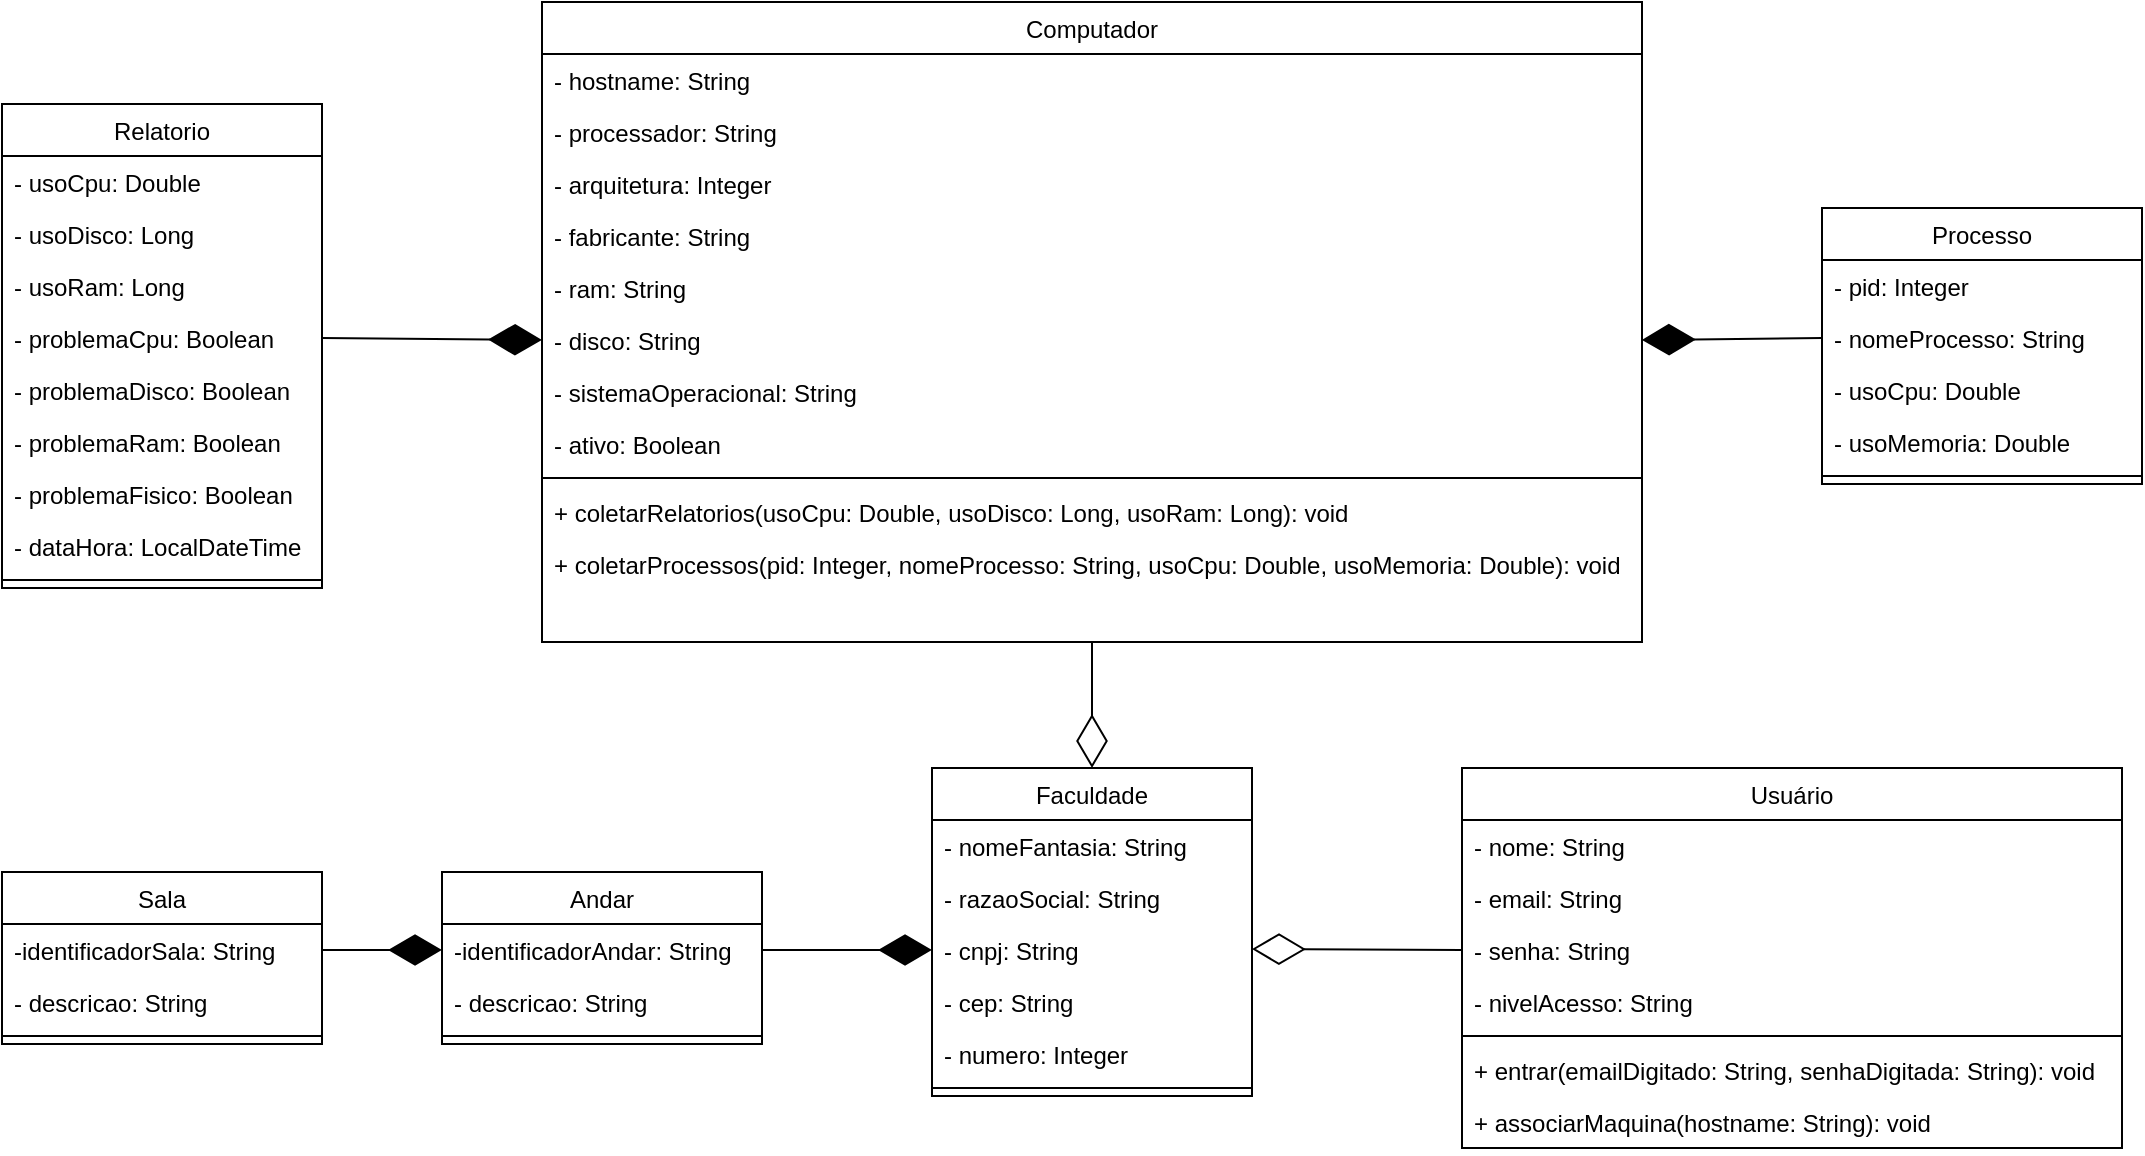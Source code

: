 <mxfile version="20.5.1" type="device"><diagram id="C5RBs43oDa-KdzZeNtuy" name="Page-1"><mxGraphModel dx="2532" dy="1849" grid="1" gridSize="10" guides="1" tooltips="1" connect="1" arrows="1" fold="1" page="1" pageScale="1" pageWidth="827" pageHeight="1169" math="0" shadow="0"><root><mxCell id="WIyWlLk6GJQsqaUBKTNV-0"/><mxCell id="WIyWlLk6GJQsqaUBKTNV-1" parent="WIyWlLk6GJQsqaUBKTNV-0"/><mxCell id="zkfFHV4jXpPFQw0GAbJ--6" value="Andar" style="swimlane;fontStyle=0;align=center;verticalAlign=top;childLayout=stackLayout;horizontal=1;startSize=26;horizontalStack=0;resizeParent=1;resizeLast=0;collapsible=1;marginBottom=0;rounded=0;shadow=0;strokeWidth=1;" parent="WIyWlLk6GJQsqaUBKTNV-1" vertex="1"><mxGeometry x="120" y="162" width="160" height="86" as="geometry"><mxRectangle x="130" y="380" width="160" height="26" as="alternateBounds"/></mxGeometry></mxCell><mxCell id="zkfFHV4jXpPFQw0GAbJ--7" value="-identificadorAndar: String" style="text;align=left;verticalAlign=top;spacingLeft=4;spacingRight=4;overflow=hidden;rotatable=0;points=[[0,0.5],[1,0.5]];portConstraint=eastwest;" parent="zkfFHV4jXpPFQw0GAbJ--6" vertex="1"><mxGeometry y="26" width="160" height="26" as="geometry"/></mxCell><mxCell id="zkfFHV4jXpPFQw0GAbJ--8" value="- descricao: String" style="text;align=left;verticalAlign=top;spacingLeft=4;spacingRight=4;overflow=hidden;rotatable=0;points=[[0,0.5],[1,0.5]];portConstraint=eastwest;rounded=0;shadow=0;html=0;" parent="zkfFHV4jXpPFQw0GAbJ--6" vertex="1"><mxGeometry y="52" width="160" height="26" as="geometry"/></mxCell><mxCell id="zkfFHV4jXpPFQw0GAbJ--9" value="" style="line;html=1;strokeWidth=1;align=left;verticalAlign=middle;spacingTop=-1;spacingLeft=3;spacingRight=3;rotatable=0;labelPosition=right;points=[];portConstraint=eastwest;" parent="zkfFHV4jXpPFQw0GAbJ--6" vertex="1"><mxGeometry y="78" width="160" height="8" as="geometry"/></mxCell><mxCell id="zkfFHV4jXpPFQw0GAbJ--17" value="Faculdade" style="swimlane;fontStyle=0;align=center;verticalAlign=top;childLayout=stackLayout;horizontal=1;startSize=26;horizontalStack=0;resizeParent=1;resizeLast=0;collapsible=1;marginBottom=0;rounded=0;shadow=0;strokeWidth=1;" parent="WIyWlLk6GJQsqaUBKTNV-1" vertex="1"><mxGeometry x="365" y="110" width="160" height="164" as="geometry"><mxRectangle x="550" y="140" width="160" height="26" as="alternateBounds"/></mxGeometry></mxCell><mxCell id="zkfFHV4jXpPFQw0GAbJ--18" value="- nomeFantasia: String" style="text;align=left;verticalAlign=top;spacingLeft=4;spacingRight=4;overflow=hidden;rotatable=0;points=[[0,0.5],[1,0.5]];portConstraint=eastwest;" parent="zkfFHV4jXpPFQw0GAbJ--17" vertex="1"><mxGeometry y="26" width="160" height="26" as="geometry"/></mxCell><mxCell id="zkfFHV4jXpPFQw0GAbJ--19" value="- razaoSocial: String" style="text;align=left;verticalAlign=top;spacingLeft=4;spacingRight=4;overflow=hidden;rotatable=0;points=[[0,0.5],[1,0.5]];portConstraint=eastwest;rounded=0;shadow=0;html=0;" parent="zkfFHV4jXpPFQw0GAbJ--17" vertex="1"><mxGeometry y="52" width="160" height="26" as="geometry"/></mxCell><mxCell id="TtLLeLXVKujJFi4map7w-0" value="" style="endArrow=diamondThin;endFill=0;endSize=24;html=1;rounded=0;exitX=0;exitY=0.5;exitDx=0;exitDy=0;" parent="zkfFHV4jXpPFQw0GAbJ--17" source="zkfFHV4jXpPFQw0GAbJ--3" edge="1"><mxGeometry width="160" relative="1" as="geometry"><mxPoint y="90.5" as="sourcePoint"/><mxPoint x="160" y="90.5" as="targetPoint"/></mxGeometry></mxCell><mxCell id="zkfFHV4jXpPFQw0GAbJ--20" value="- cnpj: String" style="text;align=left;verticalAlign=top;spacingLeft=4;spacingRight=4;overflow=hidden;rotatable=0;points=[[0,0.5],[1,0.5]];portConstraint=eastwest;rounded=0;shadow=0;html=0;" parent="zkfFHV4jXpPFQw0GAbJ--17" vertex="1"><mxGeometry y="78" width="160" height="26" as="geometry"/></mxCell><mxCell id="zkfFHV4jXpPFQw0GAbJ--21" value="- cep: String" style="text;align=left;verticalAlign=top;spacingLeft=4;spacingRight=4;overflow=hidden;rotatable=0;points=[[0,0.5],[1,0.5]];portConstraint=eastwest;rounded=0;shadow=0;html=0;" parent="zkfFHV4jXpPFQw0GAbJ--17" vertex="1"><mxGeometry y="104" width="160" height="26" as="geometry"/></mxCell><mxCell id="zkfFHV4jXpPFQw0GAbJ--22" value="- numero: Integer" style="text;align=left;verticalAlign=top;spacingLeft=4;spacingRight=4;overflow=hidden;rotatable=0;points=[[0,0.5],[1,0.5]];portConstraint=eastwest;rounded=0;shadow=0;html=0;" parent="zkfFHV4jXpPFQw0GAbJ--17" vertex="1"><mxGeometry y="130" width="160" height="26" as="geometry"/></mxCell><mxCell id="zkfFHV4jXpPFQw0GAbJ--23" value="" style="line;html=1;strokeWidth=1;align=left;verticalAlign=middle;spacingTop=-1;spacingLeft=3;spacingRight=3;rotatable=0;labelPosition=right;points=[];portConstraint=eastwest;" parent="zkfFHV4jXpPFQw0GAbJ--17" vertex="1"><mxGeometry y="156" width="160" height="8" as="geometry"/></mxCell><mxCell id="F6lR4BfZl6NQdL7Snzh6-1" value="Sala" style="swimlane;fontStyle=0;align=center;verticalAlign=top;childLayout=stackLayout;horizontal=1;startSize=26;horizontalStack=0;resizeParent=1;resizeLast=0;collapsible=1;marginBottom=0;rounded=0;shadow=0;strokeWidth=1;" parent="WIyWlLk6GJQsqaUBKTNV-1" vertex="1"><mxGeometry x="-100" y="162" width="160" height="86" as="geometry"><mxRectangle x="130" y="380" width="160" height="26" as="alternateBounds"/></mxGeometry></mxCell><mxCell id="F6lR4BfZl6NQdL7Snzh6-2" value="-identificadorSala: String" style="text;align=left;verticalAlign=top;spacingLeft=4;spacingRight=4;overflow=hidden;rotatable=0;points=[[0,0.5],[1,0.5]];portConstraint=eastwest;" parent="F6lR4BfZl6NQdL7Snzh6-1" vertex="1"><mxGeometry y="26" width="160" height="26" as="geometry"/></mxCell><mxCell id="F6lR4BfZl6NQdL7Snzh6-3" value="- descricao: String" style="text;align=left;verticalAlign=top;spacingLeft=4;spacingRight=4;overflow=hidden;rotatable=0;points=[[0,0.5],[1,0.5]];portConstraint=eastwest;rounded=0;shadow=0;html=0;" parent="F6lR4BfZl6NQdL7Snzh6-1" vertex="1"><mxGeometry y="52" width="160" height="26" as="geometry"/></mxCell><mxCell id="F6lR4BfZl6NQdL7Snzh6-4" value="" style="line;html=1;strokeWidth=1;align=left;verticalAlign=middle;spacingTop=-1;spacingLeft=3;spacingRight=3;rotatable=0;labelPosition=right;points=[];portConstraint=eastwest;" parent="F6lR4BfZl6NQdL7Snzh6-1" vertex="1"><mxGeometry y="78" width="160" height="8" as="geometry"/></mxCell><mxCell id="F6lR4BfZl6NQdL7Snzh6-7" value="Computador" style="swimlane;fontStyle=0;align=center;verticalAlign=top;childLayout=stackLayout;horizontal=1;startSize=26;horizontalStack=0;resizeParent=1;resizeLast=0;collapsible=1;marginBottom=0;rounded=0;shadow=0;strokeWidth=1;" parent="WIyWlLk6GJQsqaUBKTNV-1" vertex="1"><mxGeometry x="170" y="-273" width="550" height="320" as="geometry"><mxRectangle x="130" y="380" width="160" height="26" as="alternateBounds"/></mxGeometry></mxCell><mxCell id="F6lR4BfZl6NQdL7Snzh6-8" value="- hostname: String" style="text;align=left;verticalAlign=top;spacingLeft=4;spacingRight=4;overflow=hidden;rotatable=0;points=[[0,0.5],[1,0.5]];portConstraint=eastwest;" parent="F6lR4BfZl6NQdL7Snzh6-7" vertex="1"><mxGeometry y="26" width="550" height="26" as="geometry"/></mxCell><mxCell id="F6lR4BfZl6NQdL7Snzh6-9" value="- processador: String" style="text;align=left;verticalAlign=top;spacingLeft=4;spacingRight=4;overflow=hidden;rotatable=0;points=[[0,0.5],[1,0.5]];portConstraint=eastwest;rounded=0;shadow=0;html=0;" parent="F6lR4BfZl6NQdL7Snzh6-7" vertex="1"><mxGeometry y="52" width="550" height="26" as="geometry"/></mxCell><mxCell id="F6lR4BfZl6NQdL7Snzh6-14" value="- arquitetura: Integer" style="text;align=left;verticalAlign=top;spacingLeft=4;spacingRight=4;overflow=hidden;rotatable=0;points=[[0,0.5],[1,0.5]];portConstraint=eastwest;rounded=0;shadow=0;html=0;" parent="F6lR4BfZl6NQdL7Snzh6-7" vertex="1"><mxGeometry y="78" width="550" height="26" as="geometry"/></mxCell><mxCell id="F6lR4BfZl6NQdL7Snzh6-13" value="- fabricante: String" style="text;align=left;verticalAlign=top;spacingLeft=4;spacingRight=4;overflow=hidden;rotatable=0;points=[[0,0.5],[1,0.5]];portConstraint=eastwest;rounded=0;shadow=0;html=0;" parent="F6lR4BfZl6NQdL7Snzh6-7" vertex="1"><mxGeometry y="104" width="550" height="26" as="geometry"/></mxCell><mxCell id="F6lR4BfZl6NQdL7Snzh6-15" value="- ram: String" style="text;align=left;verticalAlign=top;spacingLeft=4;spacingRight=4;overflow=hidden;rotatable=0;points=[[0,0.5],[1,0.5]];portConstraint=eastwest;rounded=0;shadow=0;html=0;" parent="F6lR4BfZl6NQdL7Snzh6-7" vertex="1"><mxGeometry y="130" width="550" height="26" as="geometry"/></mxCell><mxCell id="F6lR4BfZl6NQdL7Snzh6-19" value="- disco: String" style="text;align=left;verticalAlign=top;spacingLeft=4;spacingRight=4;overflow=hidden;rotatable=0;points=[[0,0.5],[1,0.5]];portConstraint=eastwest;rounded=0;shadow=0;html=0;" parent="F6lR4BfZl6NQdL7Snzh6-7" vertex="1"><mxGeometry y="156" width="550" height="26" as="geometry"/></mxCell><mxCell id="F6lR4BfZl6NQdL7Snzh6-18" value="- sistemaOperacional: String" style="text;align=left;verticalAlign=top;spacingLeft=4;spacingRight=4;overflow=hidden;rotatable=0;points=[[0,0.5],[1,0.5]];portConstraint=eastwest;rounded=0;shadow=0;html=0;" parent="F6lR4BfZl6NQdL7Snzh6-7" vertex="1"><mxGeometry y="182" width="550" height="26" as="geometry"/></mxCell><mxCell id="F6lR4BfZl6NQdL7Snzh6-16" value="- ativo: Boolean" style="text;align=left;verticalAlign=top;spacingLeft=4;spacingRight=4;overflow=hidden;rotatable=0;points=[[0,0.5],[1,0.5]];portConstraint=eastwest;rounded=0;shadow=0;html=0;" parent="F6lR4BfZl6NQdL7Snzh6-7" vertex="1"><mxGeometry y="208" width="550" height="26" as="geometry"/></mxCell><mxCell id="F6lR4BfZl6NQdL7Snzh6-10" value="" style="line;html=1;strokeWidth=1;align=left;verticalAlign=middle;spacingTop=-1;spacingLeft=3;spacingRight=3;rotatable=0;labelPosition=right;points=[];portConstraint=eastwest;" parent="F6lR4BfZl6NQdL7Snzh6-7" vertex="1"><mxGeometry y="234" width="550" height="8" as="geometry"/></mxCell><mxCell id="F6lR4BfZl6NQdL7Snzh6-12" value="+ coletarRelatorios(usoCpu: Double, usoDisco: Long, usoRam: Long): void&#10;" style="text;align=left;verticalAlign=top;spacingLeft=4;spacingRight=4;overflow=hidden;rotatable=0;points=[[0,0.5],[1,0.5]];portConstraint=eastwest;" parent="F6lR4BfZl6NQdL7Snzh6-7" vertex="1"><mxGeometry y="242" width="550" height="26" as="geometry"/></mxCell><mxCell id="TtLLeLXVKujJFi4map7w-9" value="+ coletarProcessos(pid: Integer, nomeProcesso: String, usoCpu: Double, usoMemoria: Double): void" style="text;align=left;verticalAlign=top;spacingLeft=4;spacingRight=4;overflow=hidden;rotatable=0;points=[[0,0.5],[1,0.5]];portConstraint=eastwest;" parent="F6lR4BfZl6NQdL7Snzh6-7" vertex="1"><mxGeometry y="268" width="550" height="26" as="geometry"/></mxCell><mxCell id="F6lR4BfZl6NQdL7Snzh6-20" value="Processo" style="swimlane;fontStyle=0;align=center;verticalAlign=top;childLayout=stackLayout;horizontal=1;startSize=26;horizontalStack=0;resizeParent=1;resizeLast=0;collapsible=1;marginBottom=0;rounded=0;shadow=0;strokeWidth=1;" parent="WIyWlLk6GJQsqaUBKTNV-1" vertex="1"><mxGeometry x="810" y="-170" width="160" height="138" as="geometry"><mxRectangle x="130" y="380" width="160" height="26" as="alternateBounds"/></mxGeometry></mxCell><mxCell id="F6lR4BfZl6NQdL7Snzh6-21" value="- pid: Integer" style="text;align=left;verticalAlign=top;spacingLeft=4;spacingRight=4;overflow=hidden;rotatable=0;points=[[0,0.5],[1,0.5]];portConstraint=eastwest;" parent="F6lR4BfZl6NQdL7Snzh6-20" vertex="1"><mxGeometry y="26" width="160" height="26" as="geometry"/></mxCell><mxCell id="F6lR4BfZl6NQdL7Snzh6-22" value="- nomeProcesso: String" style="text;align=left;verticalAlign=top;spacingLeft=4;spacingRight=4;overflow=hidden;rotatable=0;points=[[0,0.5],[1,0.5]];portConstraint=eastwest;rounded=0;shadow=0;html=0;" parent="F6lR4BfZl6NQdL7Snzh6-20" vertex="1"><mxGeometry y="52" width="160" height="26" as="geometry"/></mxCell><mxCell id="F6lR4BfZl6NQdL7Snzh6-33" value="- usoCpu: Double" style="text;align=left;verticalAlign=top;spacingLeft=4;spacingRight=4;overflow=hidden;rotatable=0;points=[[0,0.5],[1,0.5]];portConstraint=eastwest;rounded=0;shadow=0;html=0;" parent="F6lR4BfZl6NQdL7Snzh6-20" vertex="1"><mxGeometry y="78" width="160" height="26" as="geometry"/></mxCell><mxCell id="F6lR4BfZl6NQdL7Snzh6-34" value="- usoMemoria: Double" style="text;align=left;verticalAlign=top;spacingLeft=4;spacingRight=4;overflow=hidden;rotatable=0;points=[[0,0.5],[1,0.5]];portConstraint=eastwest;rounded=0;shadow=0;html=0;" parent="F6lR4BfZl6NQdL7Snzh6-20" vertex="1"><mxGeometry y="104" width="160" height="26" as="geometry"/></mxCell><mxCell id="F6lR4BfZl6NQdL7Snzh6-23" value="" style="line;html=1;strokeWidth=1;align=left;verticalAlign=middle;spacingTop=-1;spacingLeft=3;spacingRight=3;rotatable=0;labelPosition=right;points=[];portConstraint=eastwest;" parent="F6lR4BfZl6NQdL7Snzh6-20" vertex="1"><mxGeometry y="130" width="160" height="8" as="geometry"/></mxCell><mxCell id="F6lR4BfZl6NQdL7Snzh6-26" value="Relatorio" style="swimlane;fontStyle=0;align=center;verticalAlign=top;childLayout=stackLayout;horizontal=1;startSize=26;horizontalStack=0;resizeParent=1;resizeLast=0;collapsible=1;marginBottom=0;rounded=0;shadow=0;strokeWidth=1;" parent="WIyWlLk6GJQsqaUBKTNV-1" vertex="1"><mxGeometry x="-100" y="-222" width="160" height="242" as="geometry"><mxRectangle x="130" y="380" width="160" height="26" as="alternateBounds"/></mxGeometry></mxCell><mxCell id="F6lR4BfZl6NQdL7Snzh6-27" value="- usoCpu: Double" style="text;align=left;verticalAlign=top;spacingLeft=4;spacingRight=4;overflow=hidden;rotatable=0;points=[[0,0.5],[1,0.5]];portConstraint=eastwest;" parent="F6lR4BfZl6NQdL7Snzh6-26" vertex="1"><mxGeometry y="26" width="160" height="26" as="geometry"/></mxCell><mxCell id="F6lR4BfZl6NQdL7Snzh6-38" value="- usoDisco: Long" style="text;align=left;verticalAlign=top;spacingLeft=4;spacingRight=4;overflow=hidden;rotatable=0;points=[[0,0.5],[1,0.5]];portConstraint=eastwest;" parent="F6lR4BfZl6NQdL7Snzh6-26" vertex="1"><mxGeometry y="52" width="160" height="26" as="geometry"/></mxCell><mxCell id="F6lR4BfZl6NQdL7Snzh6-36" value="- usoRam: Long" style="text;align=left;verticalAlign=top;spacingLeft=4;spacingRight=4;overflow=hidden;rotatable=0;points=[[0,0.5],[1,0.5]];portConstraint=eastwest;" parent="F6lR4BfZl6NQdL7Snzh6-26" vertex="1"><mxGeometry y="78" width="160" height="26" as="geometry"/></mxCell><mxCell id="F6lR4BfZl6NQdL7Snzh6-40" value="- problemaCpu: Boolean" style="text;align=left;verticalAlign=top;spacingLeft=4;spacingRight=4;overflow=hidden;rotatable=0;points=[[0,0.5],[1,0.5]];portConstraint=eastwest;" parent="F6lR4BfZl6NQdL7Snzh6-26" vertex="1"><mxGeometry y="104" width="160" height="26" as="geometry"/></mxCell><mxCell id="F6lR4BfZl6NQdL7Snzh6-28" value="- problemaDisco: Boolean" style="text;align=left;verticalAlign=top;spacingLeft=4;spacingRight=4;overflow=hidden;rotatable=0;points=[[0,0.5],[1,0.5]];portConstraint=eastwest;rounded=0;shadow=0;html=0;" parent="F6lR4BfZl6NQdL7Snzh6-26" vertex="1"><mxGeometry y="130" width="160" height="26" as="geometry"/></mxCell><mxCell id="F6lR4BfZl6NQdL7Snzh6-37" value="- problemaRam: Boolean" style="text;align=left;verticalAlign=top;spacingLeft=4;spacingRight=4;overflow=hidden;rotatable=0;points=[[0,0.5],[1,0.5]];portConstraint=eastwest;" parent="F6lR4BfZl6NQdL7Snzh6-26" vertex="1"><mxGeometry y="156" width="160" height="26" as="geometry"/></mxCell><mxCell id="F6lR4BfZl6NQdL7Snzh6-39" value="- problemaFisico: Boolean" style="text;align=left;verticalAlign=top;spacingLeft=4;spacingRight=4;overflow=hidden;rotatable=0;points=[[0,0.5],[1,0.5]];portConstraint=eastwest;" parent="F6lR4BfZl6NQdL7Snzh6-26" vertex="1"><mxGeometry y="182" width="160" height="26" as="geometry"/></mxCell><mxCell id="F6lR4BfZl6NQdL7Snzh6-35" value="- dataHora: LocalDateTime" style="text;align=left;verticalAlign=top;spacingLeft=4;spacingRight=4;overflow=hidden;rotatable=0;points=[[0,0.5],[1,0.5]];portConstraint=eastwest;" parent="F6lR4BfZl6NQdL7Snzh6-26" vertex="1"><mxGeometry y="208" width="160" height="26" as="geometry"/></mxCell><mxCell id="F6lR4BfZl6NQdL7Snzh6-29" value="" style="line;html=1;strokeWidth=1;align=left;verticalAlign=middle;spacingTop=-1;spacingLeft=3;spacingRight=3;rotatable=0;labelPosition=right;points=[];portConstraint=eastwest;" parent="F6lR4BfZl6NQdL7Snzh6-26" vertex="1"><mxGeometry y="234" width="160" height="8" as="geometry"/></mxCell><mxCell id="F6lR4BfZl6NQdL7Snzh6-41" value="Usuário" style="swimlane;fontStyle=0;align=center;verticalAlign=top;childLayout=stackLayout;horizontal=1;startSize=26;horizontalStack=0;resizeParent=1;resizeLast=0;collapsible=1;marginBottom=0;rounded=0;shadow=0;strokeWidth=1;" parent="WIyWlLk6GJQsqaUBKTNV-1" vertex="1"><mxGeometry x="630" y="110" width="330" height="190" as="geometry"><mxRectangle x="130" y="380" width="160" height="26" as="alternateBounds"/></mxGeometry></mxCell><mxCell id="F6lR4BfZl6NQdL7Snzh6-49" value="- nome: String" style="text;align=left;verticalAlign=top;spacingLeft=4;spacingRight=4;overflow=hidden;rotatable=0;points=[[0,0.5],[1,0.5]];portConstraint=eastwest;" parent="F6lR4BfZl6NQdL7Snzh6-41" vertex="1"><mxGeometry y="26" width="330" height="26" as="geometry"/></mxCell><mxCell id="zkfFHV4jXpPFQw0GAbJ--2" value="- email: String" style="text;align=left;verticalAlign=top;spacingLeft=4;spacingRight=4;overflow=hidden;rotatable=0;points=[[0,0.5],[1,0.5]];portConstraint=eastwest;rounded=0;shadow=0;html=0;" parent="F6lR4BfZl6NQdL7Snzh6-41" vertex="1"><mxGeometry y="52" width="330" height="26" as="geometry"/></mxCell><mxCell id="zkfFHV4jXpPFQw0GAbJ--3" value="- senha: String" style="text;align=left;verticalAlign=top;spacingLeft=4;spacingRight=4;overflow=hidden;rotatable=0;points=[[0,0.5],[1,0.5]];portConstraint=eastwest;rounded=0;shadow=0;html=0;" parent="F6lR4BfZl6NQdL7Snzh6-41" vertex="1"><mxGeometry y="78" width="330" height="26" as="geometry"/></mxCell><mxCell id="F6lR4BfZl6NQdL7Snzh6-0" value="- nivelAcesso: String" style="text;align=left;verticalAlign=top;spacingLeft=4;spacingRight=4;overflow=hidden;rotatable=0;points=[[0,0.5],[1,0.5]];portConstraint=eastwest;rounded=0;shadow=0;html=0;" parent="F6lR4BfZl6NQdL7Snzh6-41" vertex="1"><mxGeometry y="104" width="330" height="26" as="geometry"/></mxCell><mxCell id="F6lR4BfZl6NQdL7Snzh6-46" value="" style="line;html=1;strokeWidth=1;align=left;verticalAlign=middle;spacingTop=-1;spacingLeft=3;spacingRight=3;rotatable=0;labelPosition=right;points=[];portConstraint=eastwest;" parent="F6lR4BfZl6NQdL7Snzh6-41" vertex="1"><mxGeometry y="130" width="330" height="8" as="geometry"/></mxCell><mxCell id="IoifkhKtMbz9JoQXFNJN-1" value="+ entrar(emailDigitado: String, senhaDigitada: String): void" style="text;align=left;verticalAlign=top;spacingLeft=4;spacingRight=4;overflow=hidden;rotatable=0;points=[[0,0.5],[1,0.5]];portConstraint=eastwest;" vertex="1" parent="F6lR4BfZl6NQdL7Snzh6-41"><mxGeometry y="138" width="330" height="26" as="geometry"/></mxCell><mxCell id="IoifkhKtMbz9JoQXFNJN-2" value="+ associarMaquina(hostname: String): void" style="text;align=left;verticalAlign=top;spacingLeft=4;spacingRight=4;overflow=hidden;rotatable=0;points=[[0,0.5],[1,0.5]];portConstraint=eastwest;" vertex="1" parent="F6lR4BfZl6NQdL7Snzh6-41"><mxGeometry y="164" width="330" height="26" as="geometry"/></mxCell><mxCell id="TtLLeLXVKujJFi4map7w-3" value="" style="endArrow=diamondThin;endFill=0;endSize=24;html=1;rounded=0;exitX=0.5;exitY=1;exitDx=0;exitDy=0;entryX=0.5;entryY=0;entryDx=0;entryDy=0;" parent="WIyWlLk6GJQsqaUBKTNV-1" source="F6lR4BfZl6NQdL7Snzh6-7" target="zkfFHV4jXpPFQw0GAbJ--17" edge="1"><mxGeometry width="160" relative="1" as="geometry"><mxPoint x="485.0" y="122.492" as="sourcePoint"/><mxPoint x="391.92" y="122" as="targetPoint"/></mxGeometry></mxCell><mxCell id="TtLLeLXVKujJFi4map7w-4" value="" style="endArrow=diamondThin;endFill=1;endSize=24;html=1;rounded=0;entryX=0;entryY=0.5;entryDx=0;entryDy=0;exitX=1;exitY=0.5;exitDx=0;exitDy=0;" parent="WIyWlLk6GJQsqaUBKTNV-1" source="zkfFHV4jXpPFQw0GAbJ--7" target="zkfFHV4jXpPFQw0GAbJ--20" edge="1"><mxGeometry width="160" relative="1" as="geometry"><mxPoint x="200" y="240" as="sourcePoint"/><mxPoint x="320" y="240" as="targetPoint"/></mxGeometry></mxCell><mxCell id="TtLLeLXVKujJFi4map7w-5" value="" style="endArrow=diamondThin;endFill=1;endSize=24;html=1;rounded=0;entryX=0;entryY=0.5;entryDx=0;entryDy=0;exitX=1;exitY=0.5;exitDx=0;exitDy=0;" parent="WIyWlLk6GJQsqaUBKTNV-1" source="F6lR4BfZl6NQdL7Snzh6-2" target="zkfFHV4jXpPFQw0GAbJ--7" edge="1"><mxGeometry width="160" relative="1" as="geometry"><mxPoint x="-65.96" y="242" as="sourcePoint"/><mxPoint x="50.0" y="239.998" as="targetPoint"/></mxGeometry></mxCell><mxCell id="TtLLeLXVKujJFi4map7w-7" value="" style="endArrow=diamondThin;endFill=1;endSize=24;html=1;rounded=0;entryX=0;entryY=0.5;entryDx=0;entryDy=0;exitX=1;exitY=0.5;exitDx=0;exitDy=0;" parent="WIyWlLk6GJQsqaUBKTNV-1" edge="1" target="F6lR4BfZl6NQdL7Snzh6-19" source="F6lR4BfZl6NQdL7Snzh6-40"><mxGeometry width="160" relative="1" as="geometry"><mxPoint x="240" y="-138" as="sourcePoint"/><mxPoint x="340.0" y="-140.002" as="targetPoint"/></mxGeometry></mxCell><mxCell id="TtLLeLXVKujJFi4map7w-8" value="" style="endArrow=diamondThin;endFill=1;endSize=24;html=1;rounded=0;entryX=1;entryY=0.5;entryDx=0;entryDy=0;exitX=0;exitY=0.5;exitDx=0;exitDy=0;" parent="WIyWlLk6GJQsqaUBKTNV-1" source="F6lR4BfZl6NQdL7Snzh6-22" target="F6lR4BfZl6NQdL7Snzh6-19" edge="1"><mxGeometry width="160" relative="1" as="geometry"><mxPoint x="510" y="-112" as="sourcePoint"/><mxPoint x="625.96" y="-114.002" as="targetPoint"/></mxGeometry></mxCell></root></mxGraphModel></diagram></mxfile>